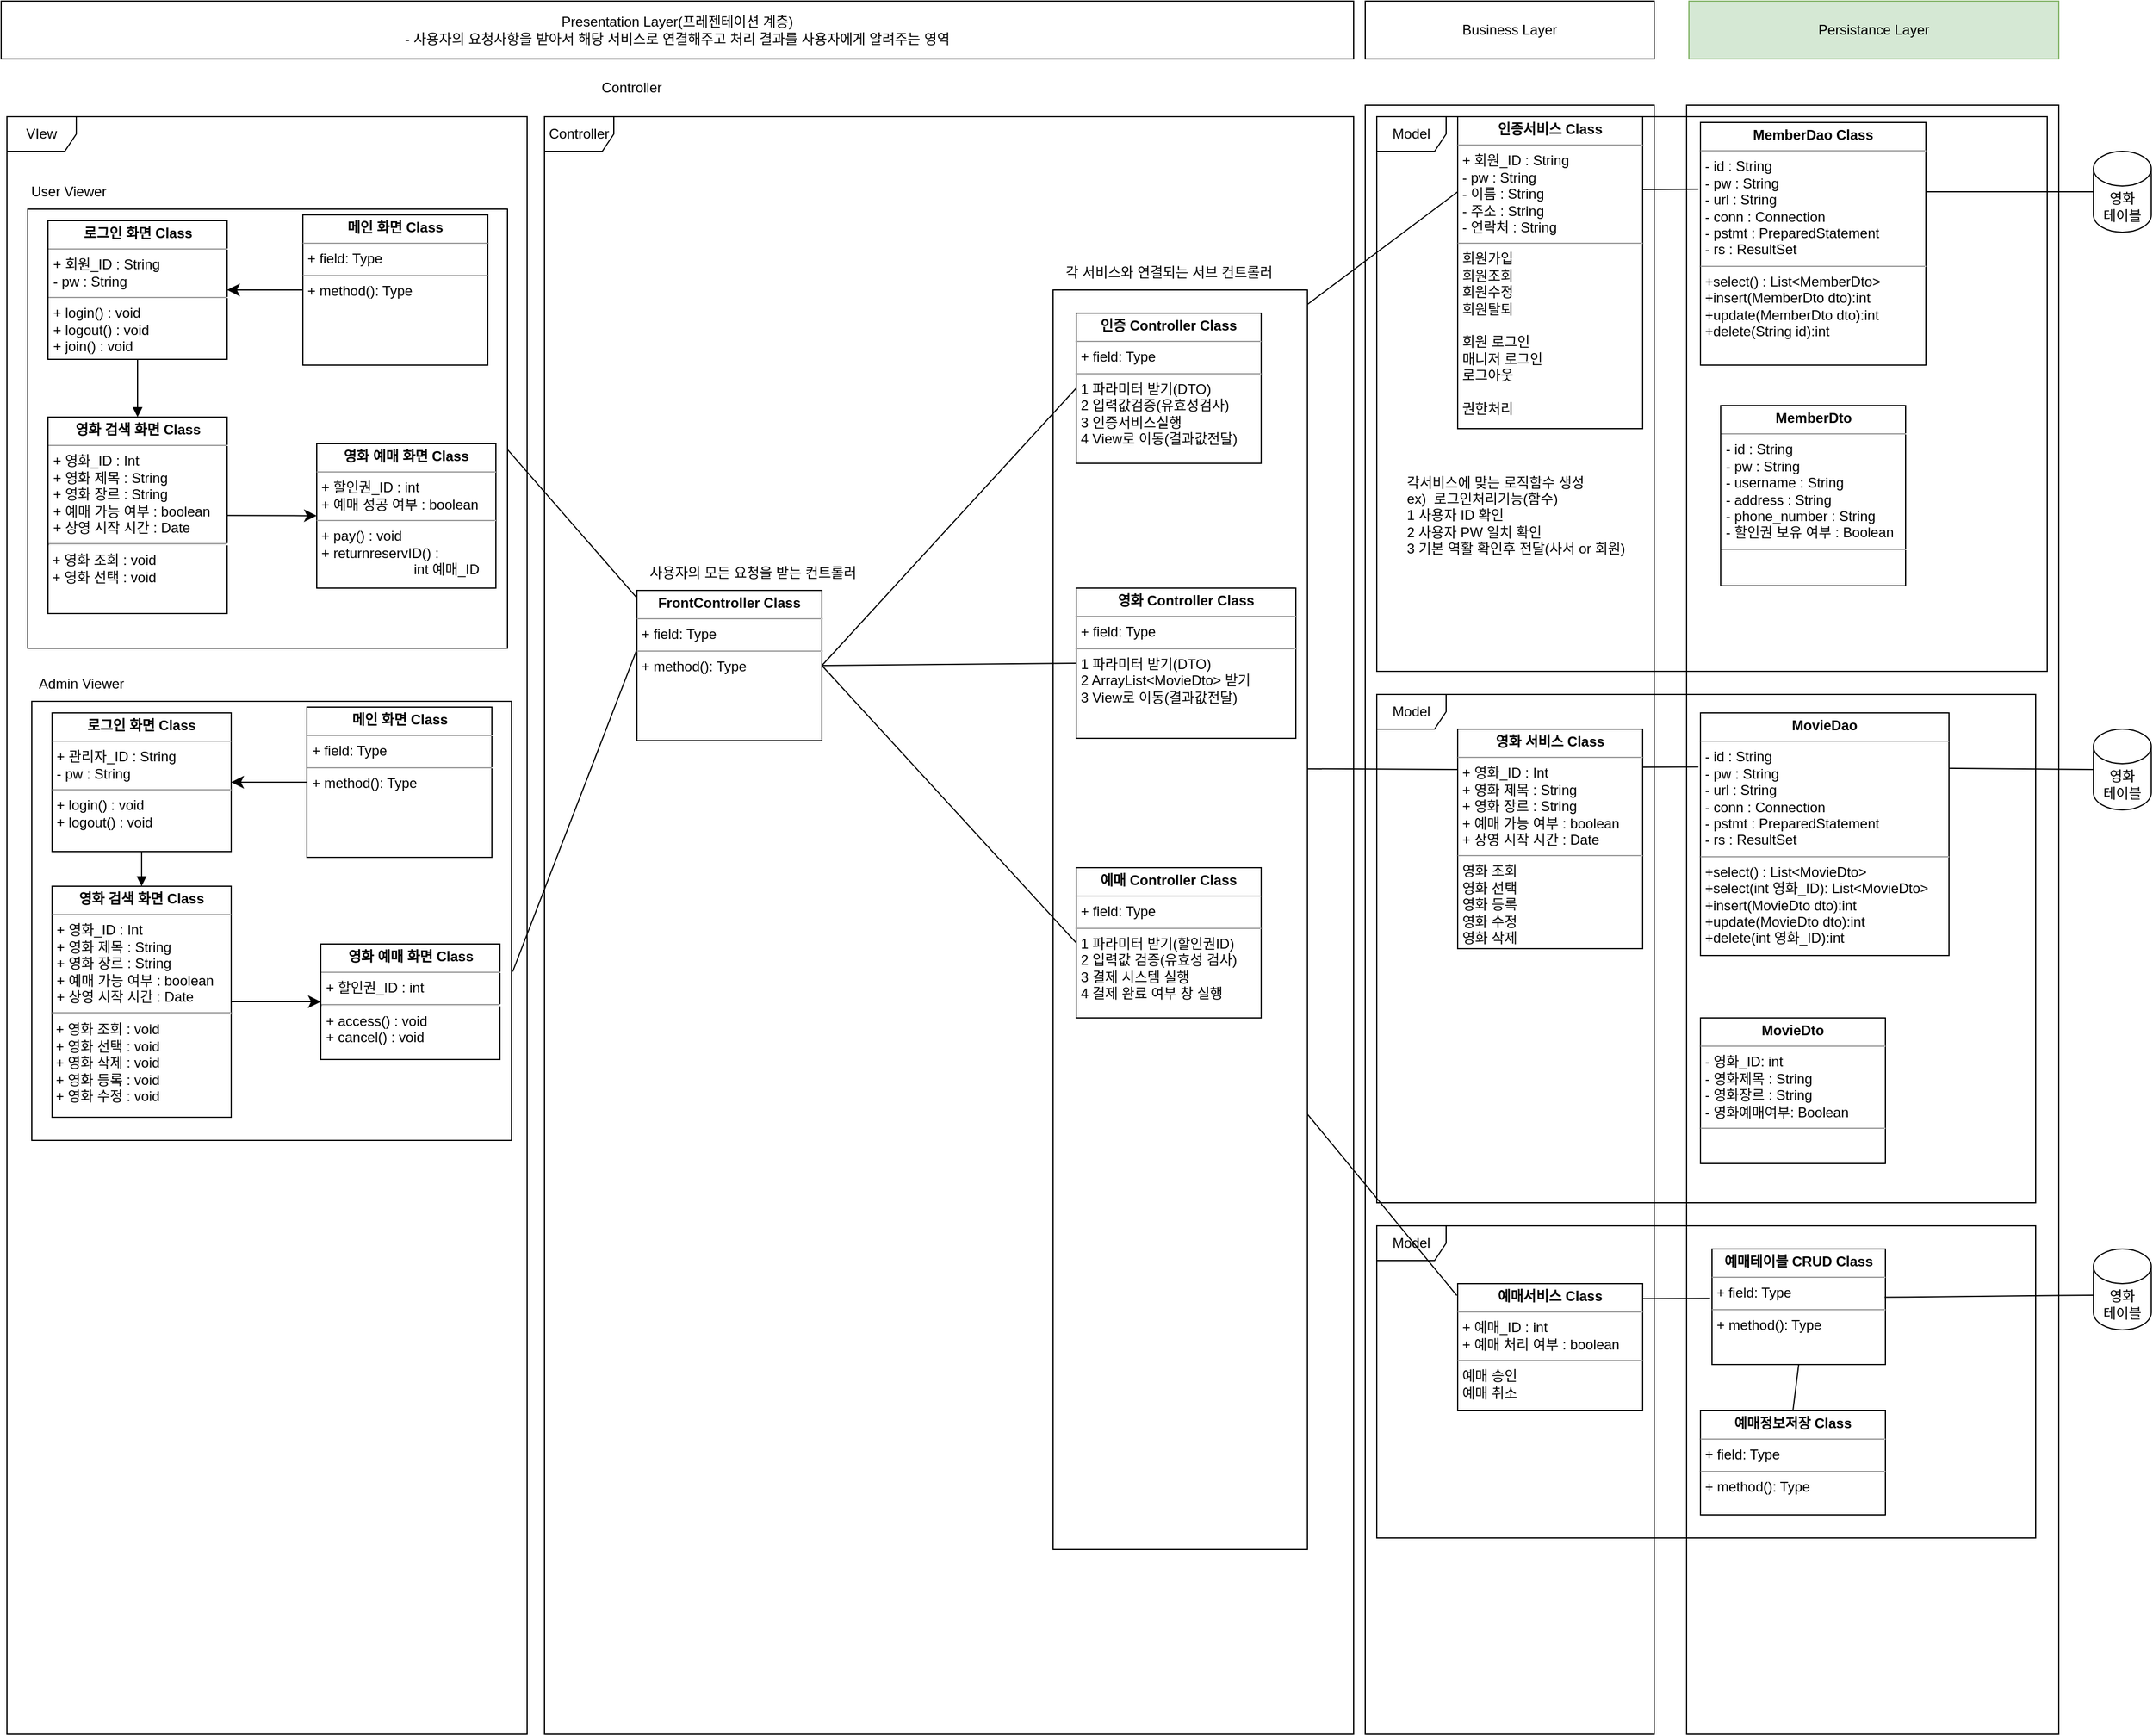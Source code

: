 <mxfile version="24.0.6" type="device">
  <diagram name="MVC2" id="xvpGlACkxxyw4gnqfa64">
    <mxGraphModel dx="1434" dy="-20" grid="1" gridSize="10" guides="1" tooltips="1" connect="1" arrows="1" fold="1" page="0" pageScale="1" pageWidth="827" pageHeight="1169" math="0" shadow="0">
      <root>
        <mxCell id="0" />
        <mxCell id="1" parent="0" />
        <mxCell id="FqPqJ5gadH0NKvZVsXtq-1" value="" style="rounded=0;whiteSpace=wrap;html=1;" parent="1" vertex="1">
          <mxGeometry x="1478" y="960" width="322" height="1410" as="geometry" />
        </mxCell>
        <mxCell id="FqPqJ5gadH0NKvZVsXtq-2" value="" style="rounded=0;whiteSpace=wrap;html=1;" parent="1" vertex="1">
          <mxGeometry x="1200" y="960" width="250" height="1410" as="geometry" />
        </mxCell>
        <mxCell id="FqPqJ5gadH0NKvZVsXtq-3" value="&lt;font color=&quot;#000000&quot;&gt;Controller&lt;/font&gt;" style="shape=umlFrame;whiteSpace=wrap;html=1;fontColor=#FF0000;" parent="1" vertex="1">
          <mxGeometry x="490" y="970" width="700" height="1400" as="geometry" />
        </mxCell>
        <mxCell id="FqPqJ5gadH0NKvZVsXtq-4" value="&lt;font color=&quot;#000000&quot;&gt;VIew&lt;/font&gt;" style="shape=umlFrame;whiteSpace=wrap;html=1;fontColor=#FF0000;" parent="1" vertex="1">
          <mxGeometry x="25" y="970" width="450" height="1400" as="geometry" />
        </mxCell>
        <mxCell id="FqPqJ5gadH0NKvZVsXtq-6" value="Presentation Layer(프레젠테이션 계층)&lt;br&gt;- 사용자의 요청사항을 받아서 해당 서비스로 연결해주고 처리 결과를 사용자에게 알려주는 영역" style="rounded=0;whiteSpace=wrap;html=1;" parent="1" vertex="1">
          <mxGeometry x="20" y="870" width="1170" height="50" as="geometry" />
        </mxCell>
        <mxCell id="FqPqJ5gadH0NKvZVsXtq-7" value="Controller" style="text;html=1;align=center;verticalAlign=middle;resizable=0;points=[];autosize=1;strokeColor=none;fillColor=none;" parent="1" vertex="1">
          <mxGeometry x="525" y="930" width="80" height="30" as="geometry" />
        </mxCell>
        <mxCell id="FqPqJ5gadH0NKvZVsXtq-18" value="" style="endArrow=none;html=1;rounded=0;exitX=0.995;exitY=0.521;exitDx=0;exitDy=0;exitPerimeter=0;entryX=0;entryY=0.446;entryDx=0;entryDy=0;entryPerimeter=0;" parent="1" edge="1">
          <mxGeometry width="50" height="50" relative="1" as="geometry">
            <mxPoint x="457.925" y="1257.98" as="sourcePoint" />
            <mxPoint x="580" y="1397.98" as="targetPoint" />
          </mxGeometry>
        </mxCell>
        <mxCell id="FqPqJ5gadH0NKvZVsXtq-19" value="" style="endArrow=none;html=1;rounded=0;exitX=1;exitY=0.5;exitDx=0;exitDy=0;entryX=0;entryY=0.5;entryDx=0;entryDy=0;" parent="1" edge="1">
          <mxGeometry width="50" height="50" relative="1" as="geometry">
            <mxPoint x="462.5" y="1710" as="sourcePoint" />
            <mxPoint x="580" y="1405" as="targetPoint" />
          </mxGeometry>
        </mxCell>
        <mxCell id="FqPqJ5gadH0NKvZVsXtq-26" value="&lt;font color=&quot;#000000&quot;&gt;Model&lt;/font&gt;" style="shape=umlFrame;whiteSpace=wrap;html=1;fontColor=#FF0000;" parent="1" vertex="1">
          <mxGeometry x="1210" y="970" width="580" height="480" as="geometry" />
        </mxCell>
        <mxCell id="FqPqJ5gadH0NKvZVsXtq-27" value="영화&lt;br&gt;테이블" style="shape=cylinder3;whiteSpace=wrap;html=1;boundedLbl=1;backgroundOutline=1;size=15;" parent="1" vertex="1">
          <mxGeometry x="1830" y="1000" width="50" height="70" as="geometry" />
        </mxCell>
        <mxCell id="FqPqJ5gadH0NKvZVsXtq-28" value="" style="endArrow=none;html=1;rounded=0;entryX=0;entryY=0.5;entryDx=0;entryDy=0;" parent="1" edge="1">
          <mxGeometry width="50" height="50" relative="1" as="geometry">
            <mxPoint x="1140" y="1140" as="sourcePoint" />
            <mxPoint x="1280.0" y="1035" as="targetPoint" />
          </mxGeometry>
        </mxCell>
        <mxCell id="FqPqJ5gadH0NKvZVsXtq-29" value="" style="endArrow=none;html=1;rounded=0;entryX=-0.011;entryY=0.428;entryDx=0;entryDy=0;entryPerimeter=0;" parent="1" edge="1">
          <mxGeometry width="50" height="50" relative="1" as="geometry">
            <mxPoint x="1440" y="1033" as="sourcePoint" />
            <mxPoint x="1488.24" y="1032.8" as="targetPoint" />
          </mxGeometry>
        </mxCell>
        <mxCell id="FqPqJ5gadH0NKvZVsXtq-30" value="&lt;font color=&quot;#000000&quot;&gt;Model&lt;/font&gt;" style="shape=umlFrame;whiteSpace=wrap;html=1;fontColor=#FF0000;" parent="1" vertex="1">
          <mxGeometry x="1210" y="1470" width="570" height="440" as="geometry" />
        </mxCell>
        <mxCell id="FqPqJ5gadH0NKvZVsXtq-32" value="영화&lt;br&gt;테이블" style="shape=cylinder3;whiteSpace=wrap;html=1;boundedLbl=1;backgroundOutline=1;size=15;" parent="1" vertex="1">
          <mxGeometry x="1830" y="1500" width="50" height="70" as="geometry" />
        </mxCell>
        <mxCell id="FqPqJ5gadH0NKvZVsXtq-33" value="" style="endArrow=none;html=1;rounded=0;entryX=-0.011;entryY=0.428;entryDx=0;entryDy=0;entryPerimeter=0;" parent="1" edge="1">
          <mxGeometry width="50" height="50" relative="1" as="geometry">
            <mxPoint x="1440" y="1533" as="sourcePoint" />
            <mxPoint x="1488.24" y="1532.8" as="targetPoint" />
          </mxGeometry>
        </mxCell>
        <mxCell id="FqPqJ5gadH0NKvZVsXtq-34" value="" style="endArrow=none;html=1;rounded=0;exitX=0.5;exitY=0;exitDx=0;exitDy=0;entryX=0.5;entryY=1;entryDx=0;entryDy=0;" parent="1" edge="1">
          <mxGeometry width="50" height="50" relative="1" as="geometry">
            <mxPoint x="1570" y="1630" as="sourcePoint" />
            <mxPoint x="1570" y="1590" as="targetPoint" />
          </mxGeometry>
        </mxCell>
        <mxCell id="FqPqJ5gadH0NKvZVsXtq-35" value="&lt;font color=&quot;#000000&quot;&gt;Model&lt;/font&gt;" style="shape=umlFrame;whiteSpace=wrap;html=1;fontColor=#FF0000;" parent="1" vertex="1">
          <mxGeometry x="1210" y="1930" width="570" height="270" as="geometry" />
        </mxCell>
        <mxCell id="FqPqJ5gadH0NKvZVsXtq-37" value="&lt;p style=&quot;margin:0px;margin-top:4px;text-align:center;&quot;&gt;&lt;b&gt;예매테이블 CRUD Class&lt;/b&gt;&lt;/p&gt;&lt;hr size=&quot;1&quot;&gt;&lt;p style=&quot;margin:0px;margin-left:4px;&quot;&gt;+ field: Type&lt;/p&gt;&lt;hr size=&quot;1&quot;&gt;&lt;p style=&quot;margin:0px;margin-left:4px;&quot;&gt;+ method(): Type&lt;/p&gt;" style="verticalAlign=top;align=left;overflow=fill;fontSize=12;fontFamily=Helvetica;html=1;whiteSpace=wrap;" parent="1" vertex="1">
          <mxGeometry x="1500" y="1950" width="150" height="100" as="geometry" />
        </mxCell>
        <mxCell id="FqPqJ5gadH0NKvZVsXtq-38" value="&lt;p style=&quot;margin:0px;margin-top:4px;text-align:center;&quot;&gt;&lt;b&gt;예매정보저장 Class&lt;/b&gt;&lt;/p&gt;&lt;hr size=&quot;1&quot;&gt;&lt;p style=&quot;margin:0px;margin-left:4px;&quot;&gt;+ field: Type&lt;/p&gt;&lt;hr size=&quot;1&quot;&gt;&lt;p style=&quot;margin:0px;margin-left:4px;&quot;&gt;+ method(): Type&lt;/p&gt;" style="verticalAlign=top;align=left;overflow=fill;fontSize=12;fontFamily=Helvetica;html=1;whiteSpace=wrap;" parent="1" vertex="1">
          <mxGeometry x="1490" y="2090" width="160" height="90" as="geometry" />
        </mxCell>
        <mxCell id="FqPqJ5gadH0NKvZVsXtq-39" value="영화&lt;br&gt;테이블" style="shape=cylinder3;whiteSpace=wrap;html=1;boundedLbl=1;backgroundOutline=1;size=15;" parent="1" vertex="1">
          <mxGeometry x="1830" y="1950" width="50" height="70" as="geometry" />
        </mxCell>
        <mxCell id="FqPqJ5gadH0NKvZVsXtq-40" value="" style="endArrow=none;html=1;rounded=0;entryX=-0.011;entryY=0.428;entryDx=0;entryDy=0;entryPerimeter=0;" parent="1" target="FqPqJ5gadH0NKvZVsXtq-37" edge="1">
          <mxGeometry width="50" height="50" relative="1" as="geometry">
            <mxPoint x="1440" y="1993" as="sourcePoint" />
            <mxPoint x="1290" y="2005" as="targetPoint" />
          </mxGeometry>
        </mxCell>
        <mxCell id="FqPqJ5gadH0NKvZVsXtq-41" value="" style="endArrow=none;html=1;rounded=0;exitX=0.5;exitY=0;exitDx=0;exitDy=0;entryX=0.5;entryY=1;entryDx=0;entryDy=0;" parent="1" source="FqPqJ5gadH0NKvZVsXtq-38" target="FqPqJ5gadH0NKvZVsXtq-37" edge="1">
          <mxGeometry width="50" height="50" relative="1" as="geometry">
            <mxPoint x="1449" y="2017" as="sourcePoint" />
            <mxPoint x="1498" y="2016" as="targetPoint" />
          </mxGeometry>
        </mxCell>
        <mxCell id="FqPqJ5gadH0NKvZVsXtq-42" value="Business Layer" style="rounded=0;whiteSpace=wrap;html=1;" parent="1" vertex="1">
          <mxGeometry x="1200" y="870" width="250" height="50" as="geometry" />
        </mxCell>
        <mxCell id="FqPqJ5gadH0NKvZVsXtq-43" value="Persistance Layer" style="rounded=0;whiteSpace=wrap;html=1;fillColor=#d5e8d4;strokeColor=#82b366;" parent="1" vertex="1">
          <mxGeometry x="1480" y="870" width="320" height="50" as="geometry" />
        </mxCell>
        <mxCell id="FqPqJ5gadH0NKvZVsXtq-44" value="" style="endArrow=none;html=1;rounded=0;entryX=0;entryY=0.5;entryDx=0;entryDy=0;entryPerimeter=0;" parent="1" target="FqPqJ5gadH0NKvZVsXtq-27" edge="1">
          <mxGeometry width="50" height="50" relative="1" as="geometry">
            <mxPoint x="1650" y="1035" as="sourcePoint" />
            <mxPoint x="1498" y="1043" as="targetPoint" />
          </mxGeometry>
        </mxCell>
        <mxCell id="FqPqJ5gadH0NKvZVsXtq-45" value="" style="endArrow=none;html=1;rounded=0;entryX=0;entryY=0.5;entryDx=0;entryDy=0;entryPerimeter=0;exitX=0.995;exitY=0.435;exitDx=0;exitDy=0;exitPerimeter=0;" parent="1" target="FqPqJ5gadH0NKvZVsXtq-32" edge="1">
          <mxGeometry width="50" height="50" relative="1" as="geometry">
            <mxPoint x="1649.2" y="1533.5" as="sourcePoint" />
            <mxPoint x="1750" y="1255" as="targetPoint" />
          </mxGeometry>
        </mxCell>
        <mxCell id="FqPqJ5gadH0NKvZVsXtq-46" value="" style="endArrow=none;html=1;rounded=0;entryX=0;entryY=0.571;entryDx=0;entryDy=0;entryPerimeter=0;exitX=0.995;exitY=0.418;exitDx=0;exitDy=0;exitPerimeter=0;" parent="1" source="FqPqJ5gadH0NKvZVsXtq-37" target="FqPqJ5gadH0NKvZVsXtq-39" edge="1">
          <mxGeometry width="50" height="50" relative="1" as="geometry">
            <mxPoint x="1659" y="1713" as="sourcePoint" />
            <mxPoint x="1750" y="1715" as="targetPoint" />
          </mxGeometry>
        </mxCell>
        <mxCell id="FqPqJ5gadH0NKvZVsXtq-47" value="" style="endArrow=none;html=1;rounded=0;entryX=0;entryY=0.5;entryDx=0;entryDy=0;exitX=1.01;exitY=0.418;exitDx=0;exitDy=0;exitPerimeter=0;" parent="1" edge="1">
          <mxGeometry width="50" height="50" relative="1" as="geometry">
            <mxPoint x="1141.6" y="1534.34" as="sourcePoint" />
            <mxPoint x="1280" y="1535" as="targetPoint" />
          </mxGeometry>
        </mxCell>
        <mxCell id="FqPqJ5gadH0NKvZVsXtq-48" value="" style="endArrow=none;html=1;rounded=0;entryX=-0.005;entryY=0.446;entryDx=0;entryDy=0;exitX=0.995;exitY=0.386;exitDx=0;exitDy=0;exitPerimeter=0;entryPerimeter=0;" parent="1" edge="1">
          <mxGeometry width="50" height="50" relative="1" as="geometry">
            <mxPoint x="1139.2" y="1820.18" as="sourcePoint" />
            <mxPoint x="1279.2" y="1990.14" as="targetPoint" />
          </mxGeometry>
        </mxCell>
        <mxCell id="FqPqJ5gadH0NKvZVsXtq-50" value="&lt;div style=&quot;text-align: left;&quot;&gt;&lt;span style=&quot;background-color: initial;&quot;&gt;각서비스에 맞는 로직함수 생성&lt;/span&gt;&lt;/div&gt;&lt;div style=&quot;text-align: left;&quot;&gt;&lt;span style=&quot;background-color: initial;&quot;&gt;ex)&amp;nbsp; 로그인처리기능(함수)&lt;/span&gt;&lt;/div&gt;&lt;div style=&quot;text-align: left;&quot;&gt;1 사용자 ID 확인&lt;/div&gt;&lt;div style=&quot;text-align: left;&quot;&gt;2 사용자 PW 일치 확인&lt;/div&gt;&lt;div style=&quot;text-align: left;&quot;&gt;3 기본 역활 확인후 전달(사서 or 회원)&lt;/div&gt;" style="text;html=1;align=center;verticalAlign=middle;resizable=0;points=[];autosize=1;strokeColor=none;fillColor=none;" parent="1" vertex="1">
          <mxGeometry x="1220" y="1270" width="220" height="90" as="geometry" />
        </mxCell>
        <mxCell id="sM7QkV9tPfOwtoWtTQcW-1" value="" style="rounded=0;whiteSpace=wrap;html=1;" parent="1" vertex="1">
          <mxGeometry x="43" y="1050" width="415" height="380" as="geometry" />
        </mxCell>
        <mxCell id="sM7QkV9tPfOwtoWtTQcW-2" value="User Viewer" style="text;html=1;align=center;verticalAlign=middle;resizable=0;points=[];autosize=1;strokeColor=none;fillColor=none;" parent="1" vertex="1">
          <mxGeometry x="33" y="1020" width="90" height="30" as="geometry" />
        </mxCell>
        <mxCell id="sM7QkV9tPfOwtoWtTQcW-3" value="" style="edgeStyle=none;curved=1;rounded=0;orthogonalLoop=1;jettySize=auto;html=1;fontSize=12;startSize=8;endSize=8;" parent="1" source="sM7QkV9tPfOwtoWtTQcW-5" target="sM7QkV9tPfOwtoWtTQcW-4" edge="1">
          <mxGeometry relative="1" as="geometry" />
        </mxCell>
        <mxCell id="sM7QkV9tPfOwtoWtTQcW-4" value="&lt;p style=&quot;margin:0px;margin-top:4px;text-align:center;&quot;&gt;&lt;b&gt;로그인 화면 Class&lt;/b&gt;&lt;/p&gt;&lt;hr size=&quot;1&quot;&gt;&lt;p style=&quot;margin:0px;margin-left:4px;&quot;&gt;+ 회원_ID : String&lt;/p&gt;&lt;p style=&quot;margin:0px;margin-left:4px;&quot;&gt;- pw : String&lt;/p&gt;&lt;hr size=&quot;1&quot;&gt;&lt;p style=&quot;margin:0px;margin-left:4px;&quot;&gt;+ login() : void&lt;/p&gt;&lt;p style=&quot;margin:0px;margin-left:4px;&quot;&gt;+ logout() : void&lt;/p&gt;&lt;p style=&quot;margin:0px;margin-left:4px;&quot;&gt;+ join() : void&lt;/p&gt;&lt;p style=&quot;margin:0px;margin-left:4px;&quot;&gt;&lt;br&gt;&lt;/p&gt;" style="verticalAlign=top;align=left;overflow=fill;fontSize=12;fontFamily=Helvetica;html=1;whiteSpace=wrap;" parent="1" vertex="1">
          <mxGeometry x="60.5" y="1060" width="155" height="120" as="geometry" />
        </mxCell>
        <mxCell id="sM7QkV9tPfOwtoWtTQcW-5" value="&lt;p style=&quot;margin:0px;margin-top:4px;text-align:center;&quot;&gt;&lt;b&gt;메인 화면 Class&lt;/b&gt;&lt;/p&gt;&lt;hr size=&quot;1&quot;&gt;&lt;p style=&quot;margin:0px;margin-left:4px;&quot;&gt;+ field: Type&lt;/p&gt;&lt;hr size=&quot;1&quot;&gt;&lt;p style=&quot;margin:0px;margin-left:4px;&quot;&gt;+ method(): Type&lt;/p&gt;" style="verticalAlign=top;align=left;overflow=fill;fontSize=12;fontFamily=Helvetica;html=1;whiteSpace=wrap;" parent="1" vertex="1">
          <mxGeometry x="281" y="1055" width="160" height="130" as="geometry" />
        </mxCell>
        <mxCell id="sM7QkV9tPfOwtoWtTQcW-6" value="" style="edgeStyle=none;curved=1;rounded=0;orthogonalLoop=1;jettySize=auto;html=1;fontSize=12;startSize=8;endSize=8;" parent="1" source="sM7QkV9tPfOwtoWtTQcW-7" target="sM7QkV9tPfOwtoWtTQcW-9" edge="1">
          <mxGeometry relative="1" as="geometry" />
        </mxCell>
        <mxCell id="sM7QkV9tPfOwtoWtTQcW-7" value="&lt;p style=&quot;margin:0px;margin-top:4px;text-align:center;&quot;&gt;&lt;b&gt;영화 검색 화면 Class&lt;/b&gt;&lt;/p&gt;&lt;hr size=&quot;1&quot;&gt;&lt;p style=&quot;margin:0px;margin-left:4px;&quot;&gt;&lt;/p&gt;&lt;p style=&quot;margin: 0px 0px 0px 4px;&quot;&gt;+ 영화_ID : Int&lt;/p&gt;&lt;p style=&quot;margin: 0px 0px 0px 4px;&quot;&gt;+ 영화 제목 : String&lt;/p&gt;&lt;p style=&quot;margin: 0px 0px 0px 4px;&quot;&gt;+ 영화 장르 : String&lt;/p&gt;&lt;p style=&quot;margin: 0px 0px 0px 4px;&quot;&gt;+ 예매 가능 여부 : boolean&lt;/p&gt;&lt;p style=&quot;margin:0px;margin-left:4px;&quot;&gt;&lt;span style=&quot;background-color: initial;&quot;&gt;+ 상영 시작 시간 : Date&lt;/span&gt;&lt;/p&gt;&lt;hr&gt;&amp;nbsp;+ 영화 조회 : void&lt;div&gt;&amp;nbsp;+ 영화 선택 : void&lt;br&gt;&lt;div&gt;&lt;br&gt;&lt;/div&gt;&lt;/div&gt;" style="verticalAlign=top;align=left;overflow=fill;fontSize=12;fontFamily=Helvetica;html=1;whiteSpace=wrap;" parent="1" vertex="1">
          <mxGeometry x="60.5" y="1230" width="155" height="170" as="geometry" />
        </mxCell>
        <mxCell id="sM7QkV9tPfOwtoWtTQcW-8" value="" style="endArrow=none;html=1;rounded=0;exitX=0.5;exitY=0;exitDx=0;exitDy=0;entryX=0.5;entryY=1;entryDx=0;entryDy=0;startArrow=block;startFill=1;" parent="1" source="sM7QkV9tPfOwtoWtTQcW-7" target="sM7QkV9tPfOwtoWtTQcW-4" edge="1">
          <mxGeometry width="50" height="50" relative="1" as="geometry">
            <mxPoint x="220" y="1140" as="sourcePoint" />
            <mxPoint x="271" y="1220" as="targetPoint" />
            <Array as="points" />
          </mxGeometry>
        </mxCell>
        <mxCell id="sM7QkV9tPfOwtoWtTQcW-9" value="&lt;p style=&quot;margin:0px;margin-top:4px;text-align:center;&quot;&gt;&lt;b&gt;영화 예매 화면 Class&lt;/b&gt;&lt;/p&gt;&lt;hr size=&quot;1&quot;&gt;&lt;p style=&quot;margin:0px;margin-left:4px;&quot;&gt;+ 할인권_ID : int&lt;/p&gt;&lt;p style=&quot;margin:0px;margin-left:4px;&quot;&gt;+ 예매 성공 여부 : boolean&lt;/p&gt;&lt;hr size=&quot;1&quot;&gt;&lt;p style=&quot;margin:0px;margin-left:4px;&quot;&gt;+ pay() : void&lt;/p&gt;&lt;p style=&quot;margin:0px;margin-left:4px;&quot;&gt;+ returnreservID() :&amp;nbsp;&lt;/p&gt;&lt;p style=&quot;margin:0px;margin-left:4px;&quot;&gt;&lt;span style=&quot;white-space: pre;&quot;&gt;&#x9;&lt;/span&gt;&lt;span style=&quot;white-space: pre;&quot;&gt;&#x9;&lt;/span&gt;&lt;span style=&quot;white-space: pre;&quot;&gt;&#x9;&lt;/span&gt;int 예매_ID&lt;/p&gt;" style="verticalAlign=top;align=left;overflow=fill;fontSize=12;fontFamily=Helvetica;html=1;whiteSpace=wrap;" parent="1" vertex="1">
          <mxGeometry x="293" y="1253" width="155" height="125" as="geometry" />
        </mxCell>
        <mxCell id="WxR0v2_Uw6utIprh0zth-1" value="" style="rounded=0;whiteSpace=wrap;html=1;" parent="1" vertex="1">
          <mxGeometry x="46.5" y="1476" width="415" height="380" as="geometry" />
        </mxCell>
        <mxCell id="WxR0v2_Uw6utIprh0zth-2" value="Admin Viewer" style="text;html=1;align=center;verticalAlign=middle;resizable=0;points=[];autosize=1;strokeColor=none;fillColor=none;" parent="1" vertex="1">
          <mxGeometry x="38.5" y="1446" width="100" height="30" as="geometry" />
        </mxCell>
        <mxCell id="WxR0v2_Uw6utIprh0zth-3" value="" style="edgeStyle=none;curved=1;rounded=0;orthogonalLoop=1;jettySize=auto;html=1;fontSize=12;startSize=8;endSize=8;" parent="1" source="WxR0v2_Uw6utIprh0zth-5" target="WxR0v2_Uw6utIprh0zth-4" edge="1">
          <mxGeometry relative="1" as="geometry" />
        </mxCell>
        <mxCell id="WxR0v2_Uw6utIprh0zth-4" value="&lt;p style=&quot;margin:0px;margin-top:4px;text-align:center;&quot;&gt;&lt;b&gt;로그인 화면 Class&lt;/b&gt;&lt;/p&gt;&lt;hr size=&quot;1&quot;&gt;&lt;p style=&quot;margin:0px;margin-left:4px;&quot;&gt;+ 관리자_ID : String&lt;/p&gt;&lt;p style=&quot;margin:0px;margin-left:4px;&quot;&gt;- pw : String&lt;/p&gt;&lt;hr size=&quot;1&quot;&gt;&lt;p style=&quot;margin:0px;margin-left:4px;&quot;&gt;+ login() : void&lt;/p&gt;&lt;p style=&quot;margin:0px;margin-left:4px;&quot;&gt;+ logout() : void&lt;/p&gt;&lt;p style=&quot;margin:0px;margin-left:4px;&quot;&gt;&lt;br&gt;&lt;/p&gt;" style="verticalAlign=top;align=left;overflow=fill;fontSize=12;fontFamily=Helvetica;html=1;whiteSpace=wrap;" parent="1" vertex="1">
          <mxGeometry x="64" y="1486" width="155" height="120" as="geometry" />
        </mxCell>
        <mxCell id="WxR0v2_Uw6utIprh0zth-5" value="&lt;p style=&quot;margin:0px;margin-top:4px;text-align:center;&quot;&gt;&lt;b&gt;메인 화면 Class&lt;/b&gt;&lt;/p&gt;&lt;hr size=&quot;1&quot;&gt;&lt;p style=&quot;margin:0px;margin-left:4px;&quot;&gt;+ field: Type&lt;/p&gt;&lt;hr size=&quot;1&quot;&gt;&lt;p style=&quot;margin:0px;margin-left:4px;&quot;&gt;+ method(): Type&lt;/p&gt;" style="verticalAlign=top;align=left;overflow=fill;fontSize=12;fontFamily=Helvetica;html=1;whiteSpace=wrap;" parent="1" vertex="1">
          <mxGeometry x="284.5" y="1481" width="160" height="130" as="geometry" />
        </mxCell>
        <mxCell id="WxR0v2_Uw6utIprh0zth-6" value="" style="edgeStyle=none;curved=1;rounded=0;orthogonalLoop=1;jettySize=auto;html=1;fontSize=12;startSize=8;endSize=8;" parent="1" source="WxR0v2_Uw6utIprh0zth-7" target="WxR0v2_Uw6utIprh0zth-9" edge="1">
          <mxGeometry relative="1" as="geometry" />
        </mxCell>
        <mxCell id="WxR0v2_Uw6utIprh0zth-7" value="&lt;p style=&quot;margin:0px;margin-top:4px;text-align:center;&quot;&gt;&lt;b&gt;영화 검색 화면 Class&lt;/b&gt;&lt;/p&gt;&lt;hr size=&quot;1&quot;&gt;&lt;p style=&quot;margin:0px;margin-left:4px;&quot;&gt;&lt;/p&gt;&lt;p style=&quot;margin: 0px 0px 0px 4px;&quot;&gt;+ 영화_ID : Int&lt;/p&gt;&lt;p style=&quot;margin: 0px 0px 0px 4px;&quot;&gt;+ 영화 제목 : String&lt;/p&gt;&lt;p style=&quot;margin: 0px 0px 0px 4px;&quot;&gt;+ 영화 장르 : String&lt;/p&gt;&lt;p style=&quot;margin: 0px 0px 0px 4px;&quot;&gt;+ 예매 가능 여부 : boolean&lt;/p&gt;&lt;p style=&quot;margin:0px;margin-left:4px;&quot;&gt;&lt;span style=&quot;background-color: initial;&quot;&gt;+ 상영 시작 시간 : Date&lt;/span&gt;&lt;/p&gt;&lt;hr&gt;&amp;nbsp;+ 영화 조회 : void&lt;div&gt;&amp;nbsp;+ 영화 선택 : void&lt;/div&gt;&lt;div&gt;&amp;nbsp;+ 영화 삭제 : void&lt;/div&gt;&lt;div&gt;&amp;nbsp;+ 영화 등록 : void&lt;/div&gt;&lt;div&gt;&amp;nbsp;+ 영화 수정 : void&lt;/div&gt;&lt;div&gt;&lt;br&gt;&lt;div&gt;&lt;br&gt;&lt;/div&gt;&lt;/div&gt;" style="verticalAlign=top;align=left;overflow=fill;fontSize=12;fontFamily=Helvetica;html=1;whiteSpace=wrap;" parent="1" vertex="1">
          <mxGeometry x="64" y="1636" width="155" height="200" as="geometry" />
        </mxCell>
        <mxCell id="WxR0v2_Uw6utIprh0zth-8" value="" style="endArrow=none;html=1;rounded=0;exitX=0.5;exitY=0;exitDx=0;exitDy=0;entryX=0.5;entryY=1;entryDx=0;entryDy=0;startArrow=block;startFill=1;" parent="1" source="WxR0v2_Uw6utIprh0zth-7" target="WxR0v2_Uw6utIprh0zth-4" edge="1">
          <mxGeometry width="50" height="50" relative="1" as="geometry">
            <mxPoint x="223.5" y="1566" as="sourcePoint" />
            <mxPoint x="274.5" y="1646" as="targetPoint" />
            <Array as="points" />
          </mxGeometry>
        </mxCell>
        <mxCell id="WxR0v2_Uw6utIprh0zth-9" value="&lt;p style=&quot;margin:0px;margin-top:4px;text-align:center;&quot;&gt;&lt;b&gt;영화 예매 화면 Class&lt;/b&gt;&lt;/p&gt;&lt;hr size=&quot;1&quot;&gt;&lt;p style=&quot;margin:0px;margin-left:4px;&quot;&gt;+ 할인권_ID : int&lt;/p&gt;&lt;hr&gt;&lt;p style=&quot;margin:0px;margin-left:4px;&quot;&gt;&lt;/p&gt;&lt;p style=&quot;margin:0px;margin-left:4px;&quot;&gt;+ access() : void&lt;/p&gt;&lt;p style=&quot;margin:0px;margin-left:4px;&quot;&gt;+ cancel() : void&lt;/p&gt;" style="verticalAlign=top;align=left;overflow=fill;fontSize=12;fontFamily=Helvetica;html=1;whiteSpace=wrap;" parent="1" vertex="1">
          <mxGeometry x="296.5" y="1686" width="155" height="100" as="geometry" />
        </mxCell>
        <mxCell id="mcsZTZsQrdgCdifywNqP-1" value="" style="rounded=0;whiteSpace=wrap;html=1;" parent="1" vertex="1">
          <mxGeometry x="930" y="1120" width="220" height="1090" as="geometry" />
        </mxCell>
        <mxCell id="mcsZTZsQrdgCdifywNqP-2" value="&lt;p style=&quot;margin:0px;margin-top:4px;text-align:center;&quot;&gt;&lt;b&gt;FrontController Class&lt;/b&gt;&lt;/p&gt;&lt;hr size=&quot;1&quot;&gt;&lt;p style=&quot;margin:0px;margin-left:4px;&quot;&gt;+ field: Type&lt;/p&gt;&lt;hr size=&quot;1&quot;&gt;&lt;p style=&quot;margin:0px;margin-left:4px;&quot;&gt;+ method(): Type&lt;/p&gt;" style="verticalAlign=top;align=left;overflow=fill;fontSize=12;fontFamily=Helvetica;html=1;whiteSpace=wrap;" parent="1" vertex="1">
          <mxGeometry x="570" y="1380" width="160" height="130" as="geometry" />
        </mxCell>
        <mxCell id="mcsZTZsQrdgCdifywNqP-3" value="&lt;p style=&quot;margin:0px;margin-top:4px;text-align:center;&quot;&gt;&lt;b&gt;영화 Controller Class&lt;/b&gt;&lt;/p&gt;&lt;hr size=&quot;1&quot;&gt;&lt;p style=&quot;margin:0px;margin-left:4px;&quot;&gt;+ field: Type&lt;/p&gt;&lt;hr size=&quot;1&quot;&gt;&lt;p style=&quot;margin: 0px 0px 0px 4px;&quot;&gt;1 파라미터 받기(DTO)&lt;/p&gt;&lt;p style=&quot;margin: 0px 0px 0px 4px;&quot;&gt;&lt;span style=&quot;background-color: initial;&quot;&gt;2 ArrayList&amp;lt;MovieDto&amp;gt; 받기&lt;/span&gt;&lt;/p&gt;&lt;p style=&quot;margin: 0px 0px 0px 4px;&quot;&gt;&lt;span style=&quot;background-color: initial;&quot;&gt;3 View로 이동(결과값전달)&lt;/span&gt;&lt;/p&gt;" style="verticalAlign=top;align=left;overflow=fill;fontSize=12;fontFamily=Helvetica;html=1;whiteSpace=wrap;" parent="1" vertex="1">
          <mxGeometry x="950" y="1378" width="190" height="130" as="geometry" />
        </mxCell>
        <mxCell id="mcsZTZsQrdgCdifywNqP-4" value="&lt;p style=&quot;margin:0px;margin-top:4px;text-align:center;&quot;&gt;&lt;b&gt;인증 Controller Class&lt;/b&gt;&lt;/p&gt;&lt;hr size=&quot;1&quot;&gt;&lt;p style=&quot;margin:0px;margin-left:4px;&quot;&gt;+ field: Type&lt;/p&gt;&lt;hr size=&quot;1&quot;&gt;&lt;p style=&quot;margin:0px;margin-left:4px;&quot;&gt;1 파라미터 받기(DTO)&lt;/p&gt;&lt;p style=&quot;margin:0px;margin-left:4px;&quot;&gt;2 입력값검증(유효성검사)&lt;/p&gt;&lt;p style=&quot;margin:0px;margin-left:4px;&quot;&gt;3 인증서비스실행&lt;/p&gt;&lt;p style=&quot;margin:0px;margin-left:4px;&quot;&gt;4 View로 이동(결과값전달)&lt;/p&gt;" style="verticalAlign=top;align=left;overflow=fill;fontSize=12;fontFamily=Helvetica;html=1;whiteSpace=wrap;" parent="1" vertex="1">
          <mxGeometry x="950" y="1140" width="160" height="130" as="geometry" />
        </mxCell>
        <mxCell id="mcsZTZsQrdgCdifywNqP-5" value="&lt;p style=&quot;margin:0px;margin-top:4px;text-align:center;&quot;&gt;&lt;b&gt;예매 Controller Class&lt;/b&gt;&lt;/p&gt;&lt;hr size=&quot;1&quot;&gt;&lt;p style=&quot;margin:0px;margin-left:4px;&quot;&gt;+ field: Type&lt;/p&gt;&lt;hr size=&quot;1&quot;&gt;&lt;p style=&quot;margin:0px;margin-left:4px;&quot;&gt;1 파라미터 받기(할인권ID)&lt;/p&gt;&lt;p style=&quot;margin:0px;margin-left:4px;&quot;&gt;2 입력값 검증(유효성 검사)&lt;/p&gt;&lt;p style=&quot;margin:0px;margin-left:4px;&quot;&gt;3 결제 시스템 실행&lt;/p&gt;&lt;p style=&quot;margin:0px;margin-left:4px;&quot;&gt;4 결제 완료 여부 창 실행&lt;/p&gt;" style="verticalAlign=top;align=left;overflow=fill;fontSize=12;fontFamily=Helvetica;html=1;whiteSpace=wrap;" parent="1" vertex="1">
          <mxGeometry x="950" y="1620" width="160" height="130" as="geometry" />
        </mxCell>
        <mxCell id="mcsZTZsQrdgCdifywNqP-6" value="" style="endArrow=none;html=1;rounded=0;exitX=1;exitY=0.5;exitDx=0;exitDy=0;entryX=0;entryY=0.5;entryDx=0;entryDy=0;" parent="1" source="mcsZTZsQrdgCdifywNqP-2" target="mcsZTZsQrdgCdifywNqP-4" edge="1">
          <mxGeometry width="50" height="50" relative="1" as="geometry">
            <mxPoint x="458" y="1258" as="sourcePoint" />
            <mxPoint x="580" y="1448" as="targetPoint" />
          </mxGeometry>
        </mxCell>
        <mxCell id="mcsZTZsQrdgCdifywNqP-7" value="" style="endArrow=none;html=1;rounded=0;exitX=1;exitY=0.5;exitDx=0;exitDy=0;entryX=0;entryY=0.5;entryDx=0;entryDy=0;" parent="1" source="mcsZTZsQrdgCdifywNqP-2" target="mcsZTZsQrdgCdifywNqP-3" edge="1">
          <mxGeometry width="50" height="50" relative="1" as="geometry">
            <mxPoint x="740" y="1455" as="sourcePoint" />
            <mxPoint x="980" y="1215" as="targetPoint" />
          </mxGeometry>
        </mxCell>
        <mxCell id="mcsZTZsQrdgCdifywNqP-8" value="" style="endArrow=none;html=1;rounded=0;exitX=1;exitY=0.5;exitDx=0;exitDy=0;entryX=0;entryY=0.5;entryDx=0;entryDy=0;" parent="1" source="mcsZTZsQrdgCdifywNqP-2" target="mcsZTZsQrdgCdifywNqP-5" edge="1">
          <mxGeometry width="50" height="50" relative="1" as="geometry">
            <mxPoint x="740" y="1455" as="sourcePoint" />
            <mxPoint x="980" y="1445" as="targetPoint" />
          </mxGeometry>
        </mxCell>
        <mxCell id="mcsZTZsQrdgCdifywNqP-9" value="사용자의 모든 요청을 받는 컨트롤러" style="text;html=1;align=center;verticalAlign=middle;resizable=0;points=[];autosize=1;strokeColor=none;fillColor=none;" parent="1" vertex="1">
          <mxGeometry x="560" y="1350" width="220" height="30" as="geometry" />
        </mxCell>
        <mxCell id="mcsZTZsQrdgCdifywNqP-10" value="각 서비스와 연결되는 서브 컨트롤러" style="text;html=1;align=center;verticalAlign=middle;resizable=0;points=[];autosize=1;strokeColor=none;fillColor=none;" parent="1" vertex="1">
          <mxGeometry x="920" y="1090" width="220" height="30" as="geometry" />
        </mxCell>
        <mxCell id="TJfwhoOO_ocuYGUksUtC-1" value="&lt;p style=&quot;margin:0px;margin-top:4px;text-align:center;&quot;&gt;&lt;b&gt;인증서비스 Class&lt;/b&gt;&lt;/p&gt;&lt;hr size=&quot;1&quot;&gt;&lt;p style=&quot;margin:0px;margin-left:4px;&quot;&gt;+ 회원_ID : String&lt;/p&gt;&lt;p style=&quot;margin:0px;margin-left:4px;&quot;&gt;- pw : String&lt;/p&gt;&lt;p style=&quot;margin:0px;margin-left:4px;&quot;&gt;- 이름 : String&lt;/p&gt;&lt;p style=&quot;margin:0px;margin-left:4px;&quot;&gt;- 주소 : String&lt;/p&gt;&lt;p style=&quot;margin:0px;margin-left:4px;&quot;&gt;- 연락처 : String&lt;/p&gt;&lt;hr size=&quot;1&quot;&gt;&lt;p style=&quot;margin:0px;margin-left:4px;&quot;&gt;&lt;span style=&quot;background-color: initial;&quot;&gt;회원가입&lt;/span&gt;&lt;br&gt;&lt;/p&gt;&lt;p style=&quot;margin:0px;margin-left:4px;&quot;&gt;&lt;span style=&quot;text-align: center;&quot;&gt;회원조회&lt;/span&gt;&lt;br style=&quot;border-color: var(--border-color); text-align: center;&quot;&gt;&lt;span style=&quot;text-align: center;&quot;&gt;회원수정&lt;/span&gt;&lt;br style=&quot;border-color: var(--border-color); text-align: center;&quot;&gt;&lt;span style=&quot;text-align: center;&quot;&gt;회원탈퇴&lt;/span&gt;&lt;br style=&quot;border-color: var(--border-color); text-align: center;&quot;&gt;&lt;br style=&quot;border-color: var(--border-color); text-align: center;&quot;&gt;&lt;span style=&quot;text-align: center;&quot;&gt;회원 로그인&lt;/span&gt;&lt;br style=&quot;border-color: var(--border-color); text-align: center;&quot;&gt;&lt;span style=&quot;text-align: center;&quot;&gt;매니저 로그인&lt;/span&gt;&lt;br style=&quot;border-color: var(--border-color); text-align: center;&quot;&gt;&lt;span style=&quot;text-align: center;&quot;&gt;로그아웃&lt;/span&gt;&lt;br style=&quot;border-color: var(--border-color); text-align: center;&quot;&gt;&lt;br style=&quot;border-color: var(--border-color); text-align: center;&quot;&gt;&lt;span style=&quot;text-align: center;&quot;&gt;권한처리&lt;/span&gt;&lt;br&gt;&lt;/p&gt;" style="verticalAlign=top;align=left;overflow=fill;fontSize=12;fontFamily=Helvetica;html=1;whiteSpace=wrap;" parent="1" vertex="1">
          <mxGeometry x="1280" y="970" width="160" height="270" as="geometry" />
        </mxCell>
        <mxCell id="60oPHOrkXD0BSqej9F1p-1" value="&lt;p style=&quot;margin:0px;margin-top:4px;text-align:center;&quot;&gt;&lt;b&gt;MemberDto&lt;/b&gt;&lt;/p&gt;&lt;hr size=&quot;1&quot;&gt;&lt;p style=&quot;margin:0px;margin-left:4px;&quot;&gt;- id : String&lt;/p&gt;&lt;p style=&quot;margin:0px;margin-left:4px;&quot;&gt;- pw : String&lt;/p&gt;&lt;p style=&quot;margin:0px;margin-left:4px;&quot;&gt;- username : String&lt;/p&gt;&lt;p style=&quot;margin:0px;margin-left:4px;&quot;&gt;- address : String&lt;/p&gt;&lt;p style=&quot;margin:0px;margin-left:4px;&quot;&gt;- phone_number : String&lt;/p&gt;&lt;p style=&quot;margin:0px;margin-left:4px;&quot;&gt;- 할인권 보유 여부 : Boolean&lt;/p&gt;&lt;hr style=&quot;border-color: var(--border-color);&quot; size=&quot;1&quot;&gt;&lt;p style=&quot;margin:0px;margin-left:4px;&quot;&gt;&lt;br&gt;&lt;/p&gt;" style="verticalAlign=top;align=left;overflow=fill;fontSize=12;fontFamily=Helvetica;html=1;whiteSpace=wrap;" parent="1" vertex="1">
          <mxGeometry x="1507.5" y="1220" width="160" height="156" as="geometry" />
        </mxCell>
        <mxCell id="Ty_K9YiZllYWAyQdbikF-1" value="&lt;p style=&quot;margin:0px;margin-top:4px;text-align:center;&quot;&gt;&lt;b&gt;영화 서비스 Class&lt;/b&gt;&lt;/p&gt;&lt;hr size=&quot;1&quot;&gt;&lt;p style=&quot;margin:0px;margin-left:4px;&quot;&gt;+ 영화_ID : Int&lt;/p&gt;&lt;p style=&quot;margin:0px;margin-left:4px;&quot;&gt;+ 영화 제목 : String&lt;/p&gt;&lt;p style=&quot;margin:0px;margin-left:4px;&quot;&gt;+ 영화 장르 : String&lt;/p&gt;&lt;p style=&quot;margin:0px;margin-left:4px;&quot;&gt;+ 예매 가능 여부 : boolean&lt;/p&gt;&lt;p style=&quot;margin:0px;margin-left:4px;&quot;&gt;+ 상영 시작 시간 : Date&lt;/p&gt;&lt;hr size=&quot;1&quot;&gt;&lt;p style=&quot;margin:0px;margin-left:4px;&quot;&gt;영화 조회&lt;/p&gt;&lt;p style=&quot;margin:0px;margin-left:4px;&quot;&gt;영화 선택&lt;/p&gt;&lt;p style=&quot;margin:0px;margin-left:4px;&quot;&gt;영화 등록&lt;/p&gt;&lt;p style=&quot;margin:0px;margin-left:4px;&quot;&gt;영화 수정&lt;/p&gt;&lt;p style=&quot;margin:0px;margin-left:4px;&quot;&gt;영화 삭제&lt;/p&gt;&lt;p style=&quot;margin:0px;margin-left:4px;&quot;&gt;&lt;br&gt;&lt;/p&gt;" style="verticalAlign=top;align=left;overflow=fill;fontSize=12;fontFamily=Helvetica;html=1;whiteSpace=wrap;" parent="1" vertex="1">
          <mxGeometry x="1280" y="1500" width="160" height="190" as="geometry" />
        </mxCell>
        <mxCell id="86rVkL3G642u08QKVIB0-1" value="&lt;p style=&quot;margin:0px;margin-top:4px;text-align:center;&quot;&gt;&lt;b&gt;예매서비스 Class&lt;/b&gt;&lt;/p&gt;&lt;hr size=&quot;1&quot;&gt;&lt;p style=&quot;margin:0px;margin-left:4px;&quot;&gt;+ 예매_ID : int&lt;/p&gt;&lt;p style=&quot;margin:0px;margin-left:4px;&quot;&gt;+ 예매 처리 여부 : boolean&lt;/p&gt;&lt;hr size=&quot;1&quot;&gt;&lt;p style=&quot;margin:0px;margin-left:4px;&quot;&gt;예매 승인&lt;br style=&quot;border-color: var(--border-color);&quot;&gt;예매 취소&lt;/p&gt;" style="verticalAlign=top;align=left;overflow=fill;fontSize=12;fontFamily=Helvetica;html=1;whiteSpace=wrap;" parent="1" vertex="1">
          <mxGeometry x="1280" y="1980" width="160" height="110" as="geometry" />
        </mxCell>
        <mxCell id="JZF86NcXESl-_ndPG8sj-1" value="&lt;p style=&quot;margin:0px;margin-top:4px;text-align:center;&quot;&gt;&lt;b&gt;MovieDto&lt;/b&gt;&lt;/p&gt;&lt;hr size=&quot;1&quot;&gt;&lt;p style=&quot;border-color: var(--border-color); margin: 0px 0px 0px 4px;&quot;&gt;- 영화_ID: int&lt;/p&gt;&lt;p style=&quot;border-color: var(--border-color); margin: 0px 0px 0px 4px;&quot;&gt;- 영화제목 : String&lt;/p&gt;&lt;p style=&quot;border-color: var(--border-color); margin: 0px 0px 0px 4px;&quot;&gt;- 영화장르 : String&lt;/p&gt;&lt;p style=&quot;border-color: var(--border-color); margin: 0px 0px 0px 4px;&quot;&gt;- 영화예매여부: Boolean&lt;/p&gt;&lt;hr style=&quot;border-color: var(--border-color);&quot; size=&quot;1&quot;&gt;&lt;p style=&quot;margin:0px;margin-left:4px;&quot;&gt;&lt;br&gt;&lt;/p&gt;" style="verticalAlign=top;align=left;overflow=fill;fontSize=12;fontFamily=Helvetica;html=1;whiteSpace=wrap;" parent="1" vertex="1">
          <mxGeometry x="1490" y="1750" width="160" height="126" as="geometry" />
        </mxCell>
        <mxCell id="Pmqhf5Je-WZBFbaj4LNk-1" value="&lt;p style=&quot;margin:0px;margin-top:4px;text-align:center;&quot;&gt;&lt;b&gt;MovieDao&lt;/b&gt;&lt;/p&gt;&lt;hr size=&quot;1&quot;&gt;&lt;p style=&quot;margin:0px;margin-left:4px;&quot;&gt;- id : String&lt;/p&gt;&lt;p style=&quot;margin:0px;margin-left:4px;&quot;&gt;- pw : String&lt;/p&gt;&lt;p style=&quot;margin:0px;margin-left:4px;&quot;&gt;- url : String&lt;/p&gt;&lt;p style=&quot;margin:0px;margin-left:4px;&quot;&gt;- conn : Connection&lt;/p&gt;&lt;p style=&quot;margin:0px;margin-left:4px;&quot;&gt;- pstmt : PreparedStatement&lt;/p&gt;&lt;p style=&quot;margin:0px;margin-left:4px;&quot;&gt;- rs : ResultSet&lt;/p&gt;&lt;hr size=&quot;1&quot;&gt;&lt;p style=&quot;margin:0px;margin-left:4px;&quot;&gt;&lt;span style=&quot;background-color: initial;&quot;&gt;+select() : List&amp;lt;MovieDto&amp;gt;&lt;/span&gt;&lt;br&gt;&lt;/p&gt;&lt;p style=&quot;margin:0px;margin-left:4px;&quot;&gt;&lt;span style=&quot;background-color: initial;&quot;&gt;+select(int 영화_ID&lt;/span&gt;&lt;span style=&quot;background-color: initial;&quot;&gt;): List&amp;lt;&lt;/span&gt;&lt;span style=&quot;background-color: initial;&quot;&gt;Movie&lt;/span&gt;&lt;span style=&quot;background-color: initial;&quot;&gt;Dto&amp;gt;&lt;/span&gt;&lt;/p&gt;&lt;p style=&quot;margin:0px;margin-left:4px;&quot;&gt;+insert(MovieDto dto):int&lt;/p&gt;&lt;p style=&quot;margin:0px;margin-left:4px;&quot;&gt;+update(MovieDto dto):int&lt;/p&gt;&lt;p style=&quot;margin:0px;margin-left:4px;&quot;&gt;+delete(int 영화_ID):int&lt;/p&gt;&lt;p style=&quot;margin:0px;margin-left:4px;&quot;&gt;&lt;br&gt;&lt;/p&gt;&lt;p style=&quot;margin:0px;margin-left:4px;&quot;&gt;&lt;br&gt;&lt;/p&gt;" style="verticalAlign=top;align=left;overflow=fill;fontSize=12;fontFamily=Helvetica;html=1;whiteSpace=wrap;" parent="1" vertex="1">
          <mxGeometry x="1490" y="1486" width="215" height="210" as="geometry" />
        </mxCell>
        <mxCell id="9zaVfMPLjGywUs1sGfpx-1" value="&lt;p style=&quot;margin:0px;margin-top:4px;text-align:center;&quot;&gt;&lt;b&gt;MemberDao Class&lt;/b&gt;&lt;/p&gt;&lt;hr size=&quot;1&quot;&gt;&lt;p style=&quot;border-color: var(--border-color); margin: 0px 0px 0px 4px;&quot;&gt;- id : String&lt;/p&gt;&lt;p style=&quot;border-color: var(--border-color); margin: 0px 0px 0px 4px;&quot;&gt;- pw : String&lt;/p&gt;&lt;p style=&quot;border-color: var(--border-color); margin: 0px 0px 0px 4px;&quot;&gt;- url : String&lt;/p&gt;&lt;p style=&quot;border-color: var(--border-color); margin: 0px 0px 0px 4px;&quot;&gt;- conn : Connection&lt;/p&gt;&lt;p style=&quot;border-color: var(--border-color); margin: 0px 0px 0px 4px;&quot;&gt;- pstmt : PreparedStatement&lt;/p&gt;&lt;p style=&quot;border-color: var(--border-color); margin: 0px 0px 0px 4px;&quot;&gt;- rs : ResultSet&lt;/p&gt;&lt;hr size=&quot;1&quot;&gt;&lt;p style=&quot;border-color: var(--border-color); margin: 0px 0px 0px 4px;&quot;&gt;+select() : List&amp;lt;MemberDto&amp;gt;&lt;br style=&quot;border-color: var(--border-color);&quot;&gt;&lt;/p&gt;&lt;p style=&quot;border-color: var(--border-color); margin: 0px 0px 0px 4px;&quot;&gt;+insert(MemberDto dto):int&lt;/p&gt;&lt;p style=&quot;border-color: var(--border-color); margin: 0px 0px 0px 4px;&quot;&gt;+update(MemberDto dto):int&lt;/p&gt;&lt;p style=&quot;border-color: var(--border-color); margin: 0px 0px 0px 4px;&quot;&gt;+delete(String id):int&lt;/p&gt;&lt;p style=&quot;border-color: var(--border-color); margin: 0px 0px 0px 4px;&quot;&gt;&lt;br&gt;&lt;/p&gt;" style="verticalAlign=top;align=left;overflow=fill;fontSize=12;fontFamily=Helvetica;html=1;whiteSpace=wrap;" parent="1" vertex="1">
          <mxGeometry x="1490" y="975" width="195" height="210" as="geometry" />
        </mxCell>
      </root>
    </mxGraphModel>
  </diagram>
</mxfile>
